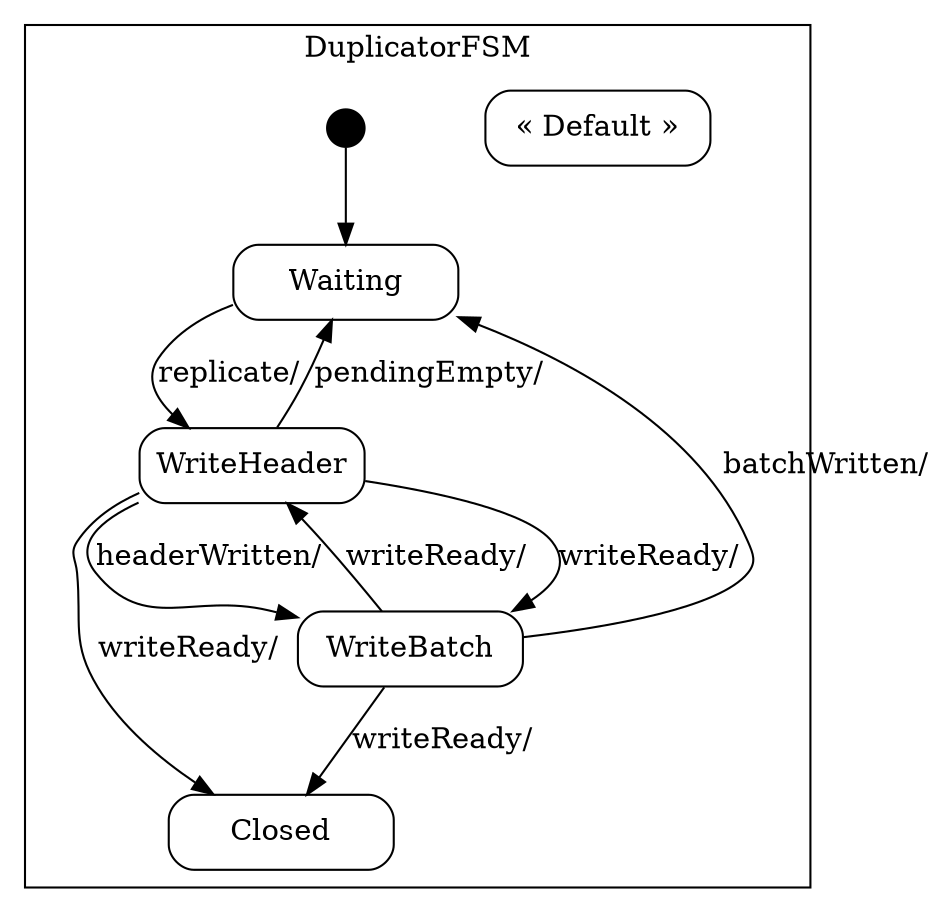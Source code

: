 digraph Duplicator_sm {

    node
        [shape=Mrecord width=1.5];

    subgraph cluster_DuplicatorFSM {

        label="DuplicatorFSM";

        //
        // States (Nodes)
        //

        "DuplicatorFSM::Waiting"
            [label="{Waiting}"];

        "DuplicatorFSM::WriteHeader"
            [label="{WriteHeader}"];

        "DuplicatorFSM::WriteBatch"
            [label="{WriteBatch}"];

        "DuplicatorFSM::Closed"
            [label="{Closed}"];

        "DuplicatorFSM::DefaultState"
            [label="{&laquo; Default &raquo;}"];

        "%start"
            [label="" shape=circle style=filled fillcolor=black width=0.25];

        //
        // Transitions (Edges)
        //

        "DuplicatorFSM::Waiting" -> "DuplicatorFSM::WriteHeader"
            [label="replicate/\l"];

        "DuplicatorFSM::WriteHeader" -> "DuplicatorFSM::Closed"
            [label="writeReady/\l"];

        "DuplicatorFSM::WriteHeader" -> "DuplicatorFSM::WriteBatch"
            [label="writeReady/\l"];

        "DuplicatorFSM::WriteHeader" -> "DuplicatorFSM::WriteBatch"
            [label="headerWritten/\l"];

        "DuplicatorFSM::WriteHeader" -> "DuplicatorFSM::Waiting"
            [label="pendingEmpty/\l"];

        "DuplicatorFSM::WriteBatch" -> "DuplicatorFSM::Closed"
            [label="writeReady/\l"];

        "DuplicatorFSM::WriteBatch" -> "DuplicatorFSM::WriteHeader"
            [label="writeReady/\l"];

        "DuplicatorFSM::WriteBatch" -> "DuplicatorFSM::Waiting"
            [label="batchWritten/\l"];

        "%start" -> "DuplicatorFSM::Waiting"
    }

}
